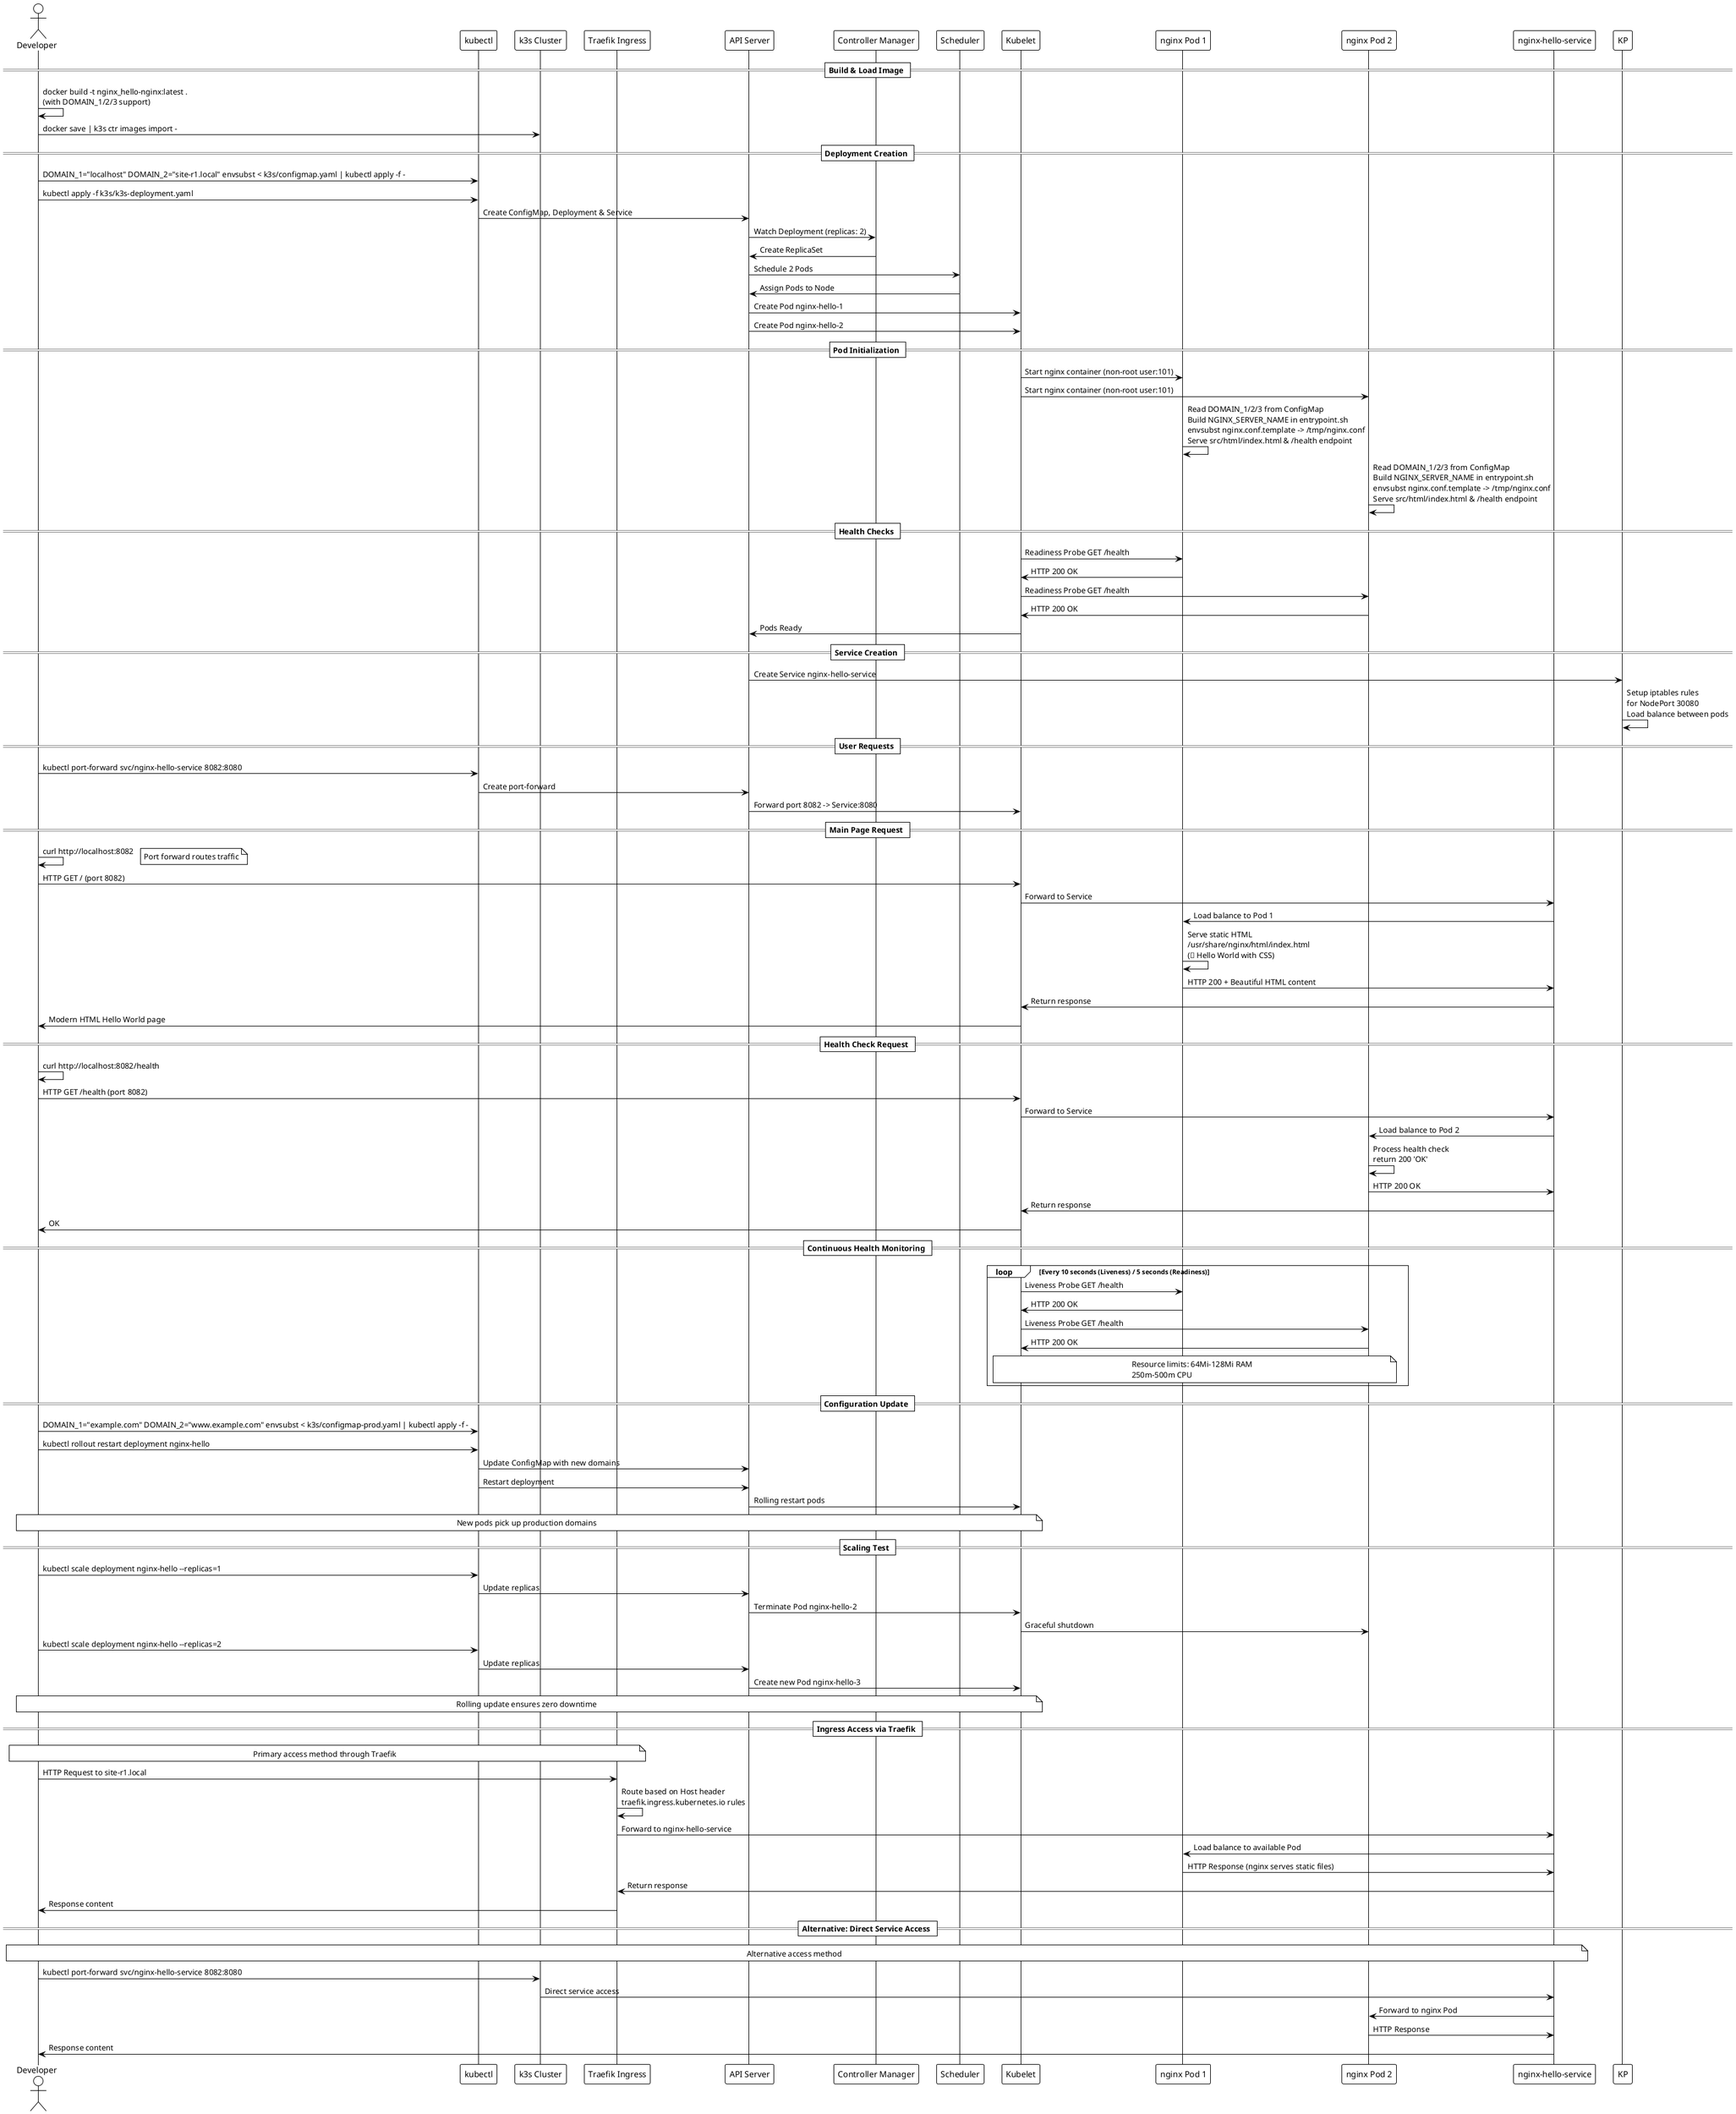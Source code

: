@startuml k3s Nginx Hello World Sequence (Enhanced)
!theme plain

actor Developer as D
participant "kubectl" as K
participant "k3s Cluster" as K3S
participant "Traefik Ingress" as TI
participant "API Server" as API
participant "Controller Manager" as CM
participant "Scheduler" as S
participant "Kubelet" as KL
participant "nginx Pod 1" as NP1
participant "nginx Pod 2" as NP2
participant "nginx-hello-service" as SVC

== Build & Load Image ==
D -> D: docker build -t nginx_hello-nginx:latest .\n(with DOMAIN_1/2/3 support)
D -> K3S: docker save | k3s ctr images import -

== Deployment Creation ==
D -> K: DOMAIN_1="localhost" DOMAIN_2="site-r1.local" envsubst < k3s/configmap.yaml | kubectl apply -f -
D -> K: kubectl apply -f k3s/k3s-deployment.yaml
K -> API: Create ConfigMap, Deployment & Service
API -> CM: Watch Deployment (replicas: 2)
CM -> API: Create ReplicaSet
API -> S: Schedule 2 Pods
S -> API: Assign Pods to Node
API -> KL: Create Pod nginx-hello-1
API -> KL: Create Pod nginx-hello-2

== Pod Initialization ==
KL -> NP1: Start nginx container (non-root user:101)
KL -> NP2: Start nginx container (non-root user:101)
NP1 -> NP1: Read DOMAIN_1/2/3 from ConfigMap\nBuild NGINX_SERVER_NAME in entrypoint.sh\nenvsubst nginx.conf.template -> /tmp/nginx.conf\nServe src/html/index.html & /health endpoint
NP2 -> NP2: Read DOMAIN_1/2/3 from ConfigMap\nBuild NGINX_SERVER_NAME in entrypoint.sh\nenvsubst nginx.conf.template -> /tmp/nginx.conf\nServe src/html/index.html & /health endpoint

== Health Checks ==
KL -> NP1: Readiness Probe GET /health
NP1 -> KL: HTTP 200 OK
KL -> NP2: Readiness Probe GET /health  
NP2 -> KL: HTTP 200 OK
KL -> API: Pods Ready

== Service Creation ==
API -> KP: Create Service nginx-hello-service
KP -> KP: Setup iptables rules\nfor NodePort 30080\nLoad balance between pods

== User Requests ==
D -> K: kubectl port-forward svc/nginx-hello-service 8082:8080
K -> API: Create port-forward
API -> KL: Forward port 8082 -> Service:8080

== Main Page Request ==
D -> D: curl http://localhost:8082
note right: Port forward routes traffic
D -> KL: HTTP GET / (port 8082)
KL -> SVC: Forward to Service
SVC -> NP1: Load balance to Pod 1
NP1 -> NP1: Serve static HTML\n/usr/share/nginx/html/index.html\n(🎉 Hello World with CSS)
NP1 -> SVC: HTTP 200 + Beautiful HTML content
SVC -> KL: Return response
KL -> D: Modern HTML Hello World page

== Health Check Request ==
D -> D: curl http://localhost:8082/health
D -> KL: HTTP GET /health (port 8082)
KL -> SVC: Forward to Service
SVC -> NP2: Load balance to Pod 2
NP2 -> NP2: Process health check\nreturn 200 'OK'
NP2 -> SVC: HTTP 200 OK
SVC -> KL: Return response
KL -> D: OK

== Continuous Health Monitoring ==
loop Every 10 seconds (Liveness) / 5 seconds (Readiness)
    KL -> NP1: Liveness Probe GET /health
    NP1 -> KL: HTTP 200 OK
    KL -> NP2: Liveness Probe GET /health
    NP2 -> KL: HTTP 200 OK
    note over KL, NP2: Resource limits: 64Mi-128Mi RAM\n250m-500m CPU
end

== Configuration Update ==
D -> K: DOMAIN_1="example.com" DOMAIN_2="www.example.com" envsubst < k3s/configmap-prod.yaml | kubectl apply -f -
D -> K: kubectl rollout restart deployment nginx-hello
K -> API: Update ConfigMap with new domains
K -> API: Restart deployment
API -> KL: Rolling restart pods
note over D, KL: New pods pick up production domains

== Scaling Test ==
D -> K: kubectl scale deployment nginx-hello --replicas=1
K -> API: Update replicas
API -> KL: Terminate Pod nginx-hello-2
KL -> NP2: Graceful shutdown
D -> K: kubectl scale deployment nginx-hello --replicas=2
K -> API: Update replicas
API -> KL: Create new Pod nginx-hello-3
note over D, KL: Rolling update ensures zero downtime

== Ingress Access via Traefik ==
note over D, TI: Primary access method through Traefik
D -> TI: HTTP Request to site-r1.local
TI -> TI: Route based on Host header\ntraefik.ingress.kubernetes.io rules
TI -> SVC: Forward to nginx-hello-service
SVC -> NP1: Load balance to available Pod
NP1 -> SVC: HTTP Response (nginx serves static files)
SVC -> TI: Return response
TI -> D: Response content

== Alternative: Direct Service Access ==
note over D, SVC: Alternative access method
D -> K3S: kubectl port-forward svc/nginx-hello-service 8082:8080
K3S -> SVC: Direct service access
SVC -> NP2: Forward to nginx Pod
NP2 -> SVC: HTTP Response
SVC -> D: Response content

@enduml